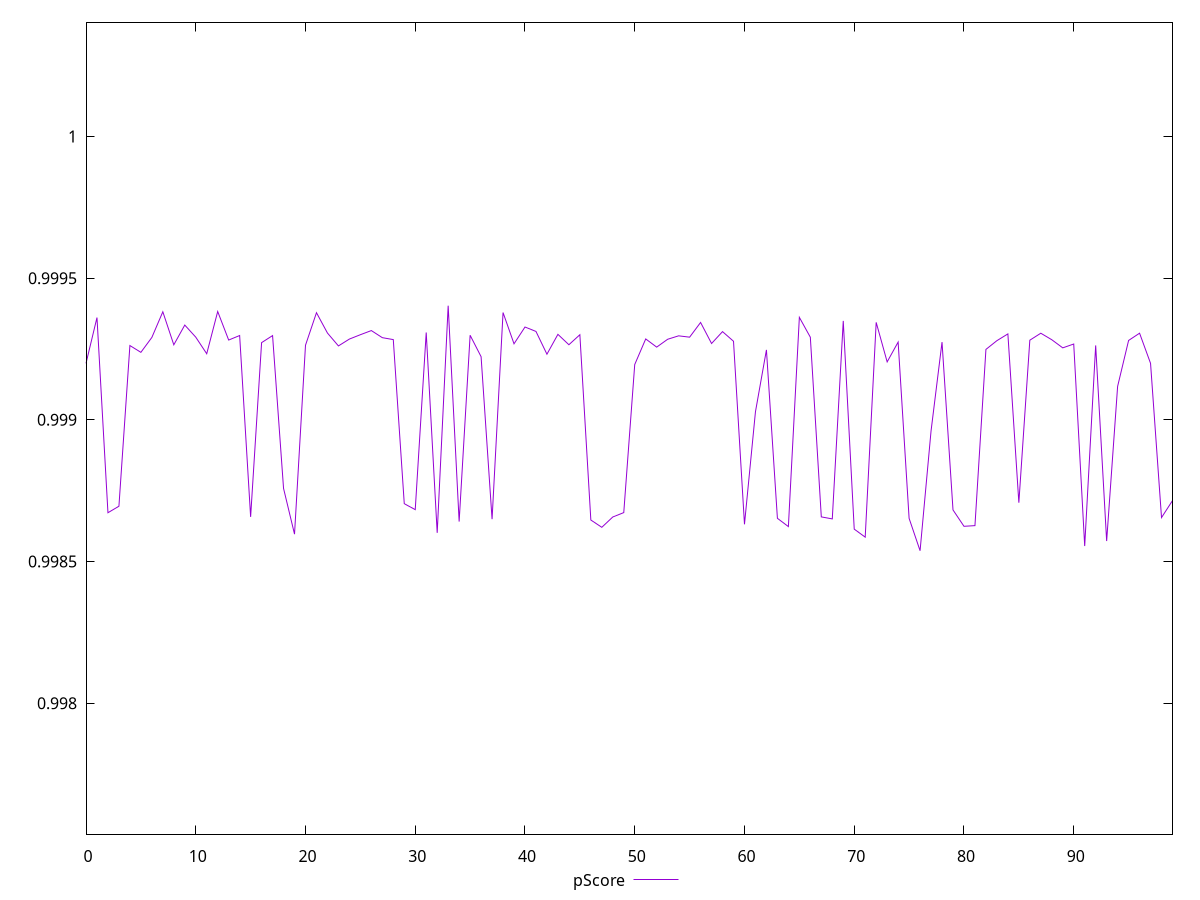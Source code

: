 reset

$pScore <<EOF
0 0.9991992674546137
1 0.9993608780567214
2 0.9986722298898754
3 0.9986952392790155
4 0.9992622052831766
5 0.9992381574322994
6 0.9992907380093066
7 0.9993812577908551
8 0.9992647230753471
9 0.9993343987164957
10 0.9992917818275155
11 0.9992332244710118
12 0.9993822626511597
13 0.9992815392677137
14 0.9992975279516718
15 0.9986576321279546
16 0.9992724227128418
17 0.9992972607607844
18 0.9987581166815636
19 0.9985966313612553
20 0.9992632930895748
21 0.9993779733656389
22 0.9993063322252271
23 0.999260815943052
24 0.9992850132734244
25 0.9993003659134689
26 0.9993149760399822
27 0.9992899516572564
28 0.99928316935745
29 0.9987041156837198
30 0.9986831382602921
31 0.9993081079477167
32 0.9986011695009371
33 0.9994027395967578
34 0.9986410768459466
35 0.9992985105255686
36 0.9992228206441001
37 0.998649421491772
38 0.9993785847849244
39 0.9992683160795046
40 0.9993274469059126
41 0.9993119430656507
42 0.9992316204566286
43 0.9993016432387152
44 0.9992650110251164
45 0.9993003019989587
46 0.9986465433859164
47 0.9986208127138201
48 0.9986572543886947
49 0.9986726979815546
50 0.9991952682740253
51 0.9992854682537224
52 0.9992566020622781
53 0.9992843195318311
54 0.9992964266110059
55 0.9992917065409281
56 0.9993435862913177
57 0.9992693637303927
58 0.9993113015379358
59 0.999277287384331
60 0.9986313151881746
61 0.9990283870483885
62 0.9992468317060119
63 0.9986525257240362
64 0.9986233839651055
65 0.99936164145245
66 0.9992915451913166
67 0.998657573111601
68 0.9986504410458732
69 0.9993490586880236
70 0.9986143653626236
71 0.9985860750399445
72 0.9993439610181958
73 0.9992044654574805
74 0.999274387008872
75 0.9986524546963946
76 0.9985381734796185
77 0.9989608442373
78 0.9992742664183527
79 0.9986821261866579
80 0.9986243765493527
81 0.9986267204640755
82 0.9992485234076427
83 0.9992793612800437
84 0.9993032160770905
85 0.9987075121648223
86 0.9992810279067058
87 0.9993056442276755
88 0.9992826914996795
89 0.9992539952268931
90 0.9992675544138929
91 0.9985546636425138
92 0.9992625606240084
93 0.9985723753028706
94 0.9991181338599175
95 0.9992801459530857
96 0.9993057289332821
97 0.9991993740435516
98 0.9986551162567338
99 0.9987150606326741
EOF

set key outside below
set xrange [0:99]
set yrange [0.9975381734796185:1.0004027395967579]
set trange [0.9975381734796185:1.0004027395967579]
set terminal svg size 640, 500 enhanced background rgb 'white'
set output "reports/report_00030_2021-02-24T20-42-31.540Z/first-cpu-idle/samples/music/pScore/values.svg"

plot $pScore title "pScore" with line

reset
